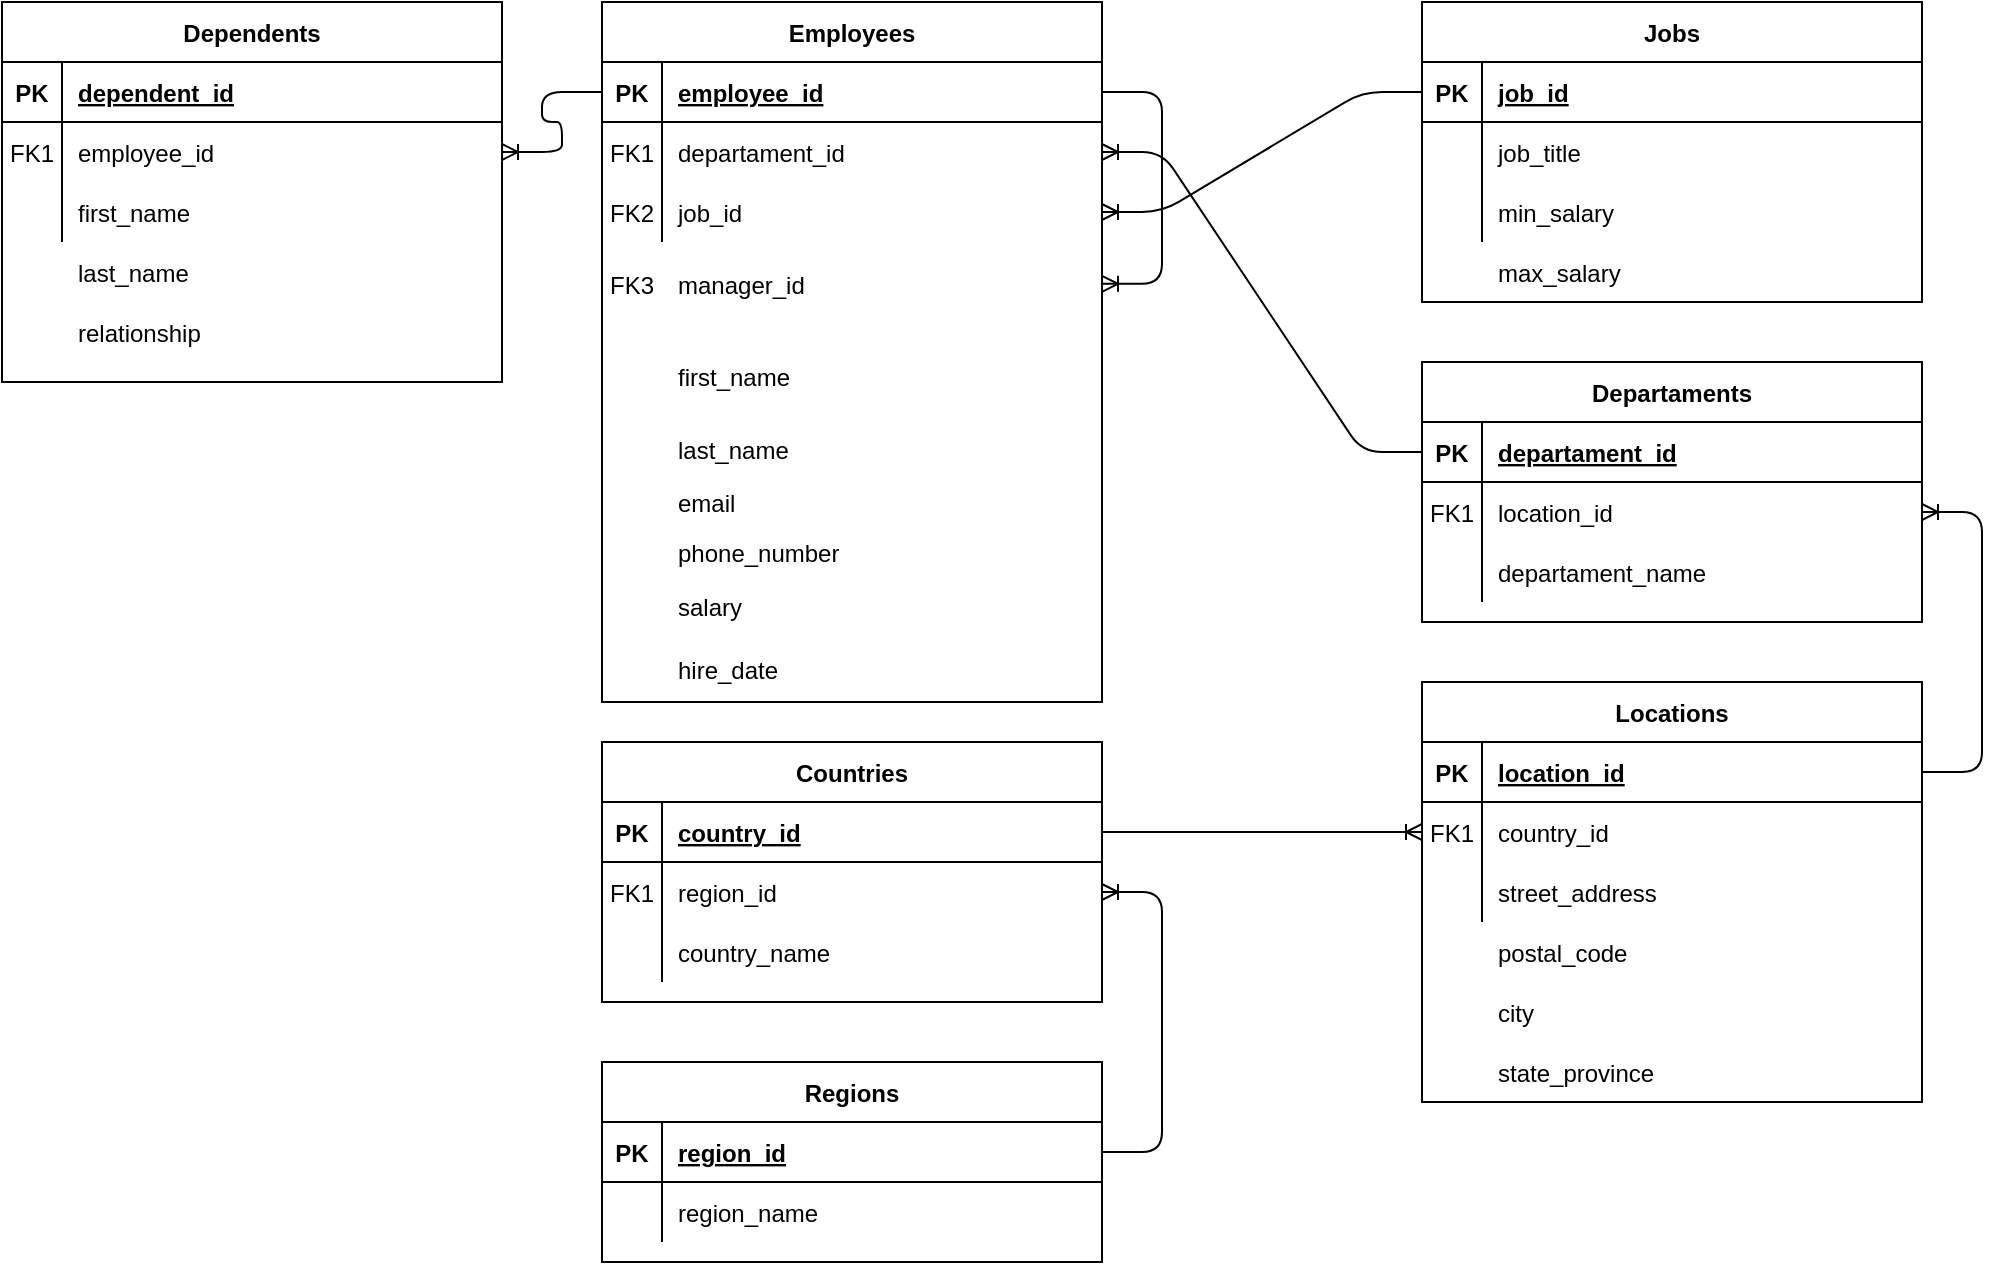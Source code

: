<mxfile version="14.9.2" type="device"><diagram id="R2lEEEUBdFMjLlhIrx00" name="Page-1"><mxGraphModel dx="2128" dy="1600" grid="1" gridSize="10" guides="1" tooltips="1" connect="1" arrows="1" fold="1" page="1" pageScale="1" pageWidth="850" pageHeight="1100" math="0" shadow="0" extFonts="Permanent Marker^https://fonts.googleapis.com/css?family=Permanent+Marker"><root><mxCell id="0"/><mxCell id="1" parent="0"/><mxCell id="jrHEakQ1MXxjoDl4Ube2-1" value="Countries" style="shape=table;startSize=30;container=1;collapsible=1;childLayout=tableLayout;fixedRows=1;rowLines=0;fontStyle=1;align=center;resizeLast=1;" vertex="1" parent="1"><mxGeometry x="120" y="100" width="250" height="130" as="geometry"/></mxCell><mxCell id="jrHEakQ1MXxjoDl4Ube2-2" value="" style="shape=partialRectangle;collapsible=0;dropTarget=0;pointerEvents=0;fillColor=none;points=[[0,0.5],[1,0.5]];portConstraint=eastwest;top=0;left=0;right=0;bottom=1;" vertex="1" parent="jrHEakQ1MXxjoDl4Ube2-1"><mxGeometry y="30" width="250" height="30" as="geometry"/></mxCell><mxCell id="jrHEakQ1MXxjoDl4Ube2-3" value="PK" style="shape=partialRectangle;overflow=hidden;connectable=0;fillColor=none;top=0;left=0;bottom=0;right=0;fontStyle=1;" vertex="1" parent="jrHEakQ1MXxjoDl4Ube2-2"><mxGeometry width="30" height="30" as="geometry"/></mxCell><mxCell id="jrHEakQ1MXxjoDl4Ube2-4" value="country_id" style="shape=partialRectangle;overflow=hidden;connectable=0;fillColor=none;top=0;left=0;bottom=0;right=0;align=left;spacingLeft=6;fontStyle=5;" vertex="1" parent="jrHEakQ1MXxjoDl4Ube2-2"><mxGeometry x="30" width="220" height="30" as="geometry"/></mxCell><mxCell id="jrHEakQ1MXxjoDl4Ube2-5" value="" style="shape=partialRectangle;collapsible=0;dropTarget=0;pointerEvents=0;fillColor=none;points=[[0,0.5],[1,0.5]];portConstraint=eastwest;top=0;left=0;right=0;bottom=0;" vertex="1" parent="jrHEakQ1MXxjoDl4Ube2-1"><mxGeometry y="60" width="250" height="30" as="geometry"/></mxCell><mxCell id="jrHEakQ1MXxjoDl4Ube2-6" value="FK1" style="shape=partialRectangle;overflow=hidden;connectable=0;fillColor=none;top=0;left=0;bottom=0;right=0;" vertex="1" parent="jrHEakQ1MXxjoDl4Ube2-5"><mxGeometry width="30" height="30" as="geometry"/></mxCell><mxCell id="jrHEakQ1MXxjoDl4Ube2-7" value="region_id" style="shape=partialRectangle;overflow=hidden;connectable=0;fillColor=none;top=0;left=0;bottom=0;right=0;align=left;spacingLeft=6;" vertex="1" parent="jrHEakQ1MXxjoDl4Ube2-5"><mxGeometry x="30" width="220" height="30" as="geometry"/></mxCell><mxCell id="jrHEakQ1MXxjoDl4Ube2-8" value="" style="shape=partialRectangle;collapsible=0;dropTarget=0;pointerEvents=0;fillColor=none;points=[[0,0.5],[1,0.5]];portConstraint=eastwest;top=0;left=0;right=0;bottom=0;" vertex="1" parent="jrHEakQ1MXxjoDl4Ube2-1"><mxGeometry y="90" width="250" height="30" as="geometry"/></mxCell><mxCell id="jrHEakQ1MXxjoDl4Ube2-9" value="" style="shape=partialRectangle;overflow=hidden;connectable=0;fillColor=none;top=0;left=0;bottom=0;right=0;" vertex="1" parent="jrHEakQ1MXxjoDl4Ube2-8"><mxGeometry width="30" height="30" as="geometry"/></mxCell><mxCell id="jrHEakQ1MXxjoDl4Ube2-10" value="country_name" style="shape=partialRectangle;overflow=hidden;connectable=0;fillColor=none;top=0;left=0;bottom=0;right=0;align=left;spacingLeft=6;" vertex="1" parent="jrHEakQ1MXxjoDl4Ube2-8"><mxGeometry x="30" width="220" height="30" as="geometry"/></mxCell><mxCell id="jrHEakQ1MXxjoDl4Ube2-41" value="Departaments" style="shape=table;startSize=30;container=1;collapsible=1;childLayout=tableLayout;fixedRows=1;rowLines=0;fontStyle=1;align=center;resizeLast=1;" vertex="1" parent="1"><mxGeometry x="530" y="-90" width="250" height="130" as="geometry"/></mxCell><mxCell id="jrHEakQ1MXxjoDl4Ube2-42" value="" style="shape=partialRectangle;collapsible=0;dropTarget=0;pointerEvents=0;fillColor=none;points=[[0,0.5],[1,0.5]];portConstraint=eastwest;top=0;left=0;right=0;bottom=1;" vertex="1" parent="jrHEakQ1MXxjoDl4Ube2-41"><mxGeometry y="30" width="250" height="30" as="geometry"/></mxCell><mxCell id="jrHEakQ1MXxjoDl4Ube2-43" value="PK" style="shape=partialRectangle;overflow=hidden;connectable=0;fillColor=none;top=0;left=0;bottom=0;right=0;fontStyle=1;" vertex="1" parent="jrHEakQ1MXxjoDl4Ube2-42"><mxGeometry width="30" height="30" as="geometry"/></mxCell><mxCell id="jrHEakQ1MXxjoDl4Ube2-44" value="departament_id" style="shape=partialRectangle;overflow=hidden;connectable=0;fillColor=none;top=0;left=0;bottom=0;right=0;align=left;spacingLeft=6;fontStyle=5;" vertex="1" parent="jrHEakQ1MXxjoDl4Ube2-42"><mxGeometry x="30" width="220" height="30" as="geometry"/></mxCell><mxCell id="jrHEakQ1MXxjoDl4Ube2-45" value="" style="shape=partialRectangle;collapsible=0;dropTarget=0;pointerEvents=0;fillColor=none;points=[[0,0.5],[1,0.5]];portConstraint=eastwest;top=0;left=0;right=0;bottom=0;" vertex="1" parent="jrHEakQ1MXxjoDl4Ube2-41"><mxGeometry y="60" width="250" height="30" as="geometry"/></mxCell><mxCell id="jrHEakQ1MXxjoDl4Ube2-46" value="FK1" style="shape=partialRectangle;overflow=hidden;connectable=0;fillColor=none;top=0;left=0;bottom=0;right=0;" vertex="1" parent="jrHEakQ1MXxjoDl4Ube2-45"><mxGeometry width="30" height="30" as="geometry"/></mxCell><mxCell id="jrHEakQ1MXxjoDl4Ube2-47" value="location_id" style="shape=partialRectangle;overflow=hidden;connectable=0;fillColor=none;top=0;left=0;bottom=0;right=0;align=left;spacingLeft=6;" vertex="1" parent="jrHEakQ1MXxjoDl4Ube2-45"><mxGeometry x="30" width="220" height="30" as="geometry"/></mxCell><mxCell id="jrHEakQ1MXxjoDl4Ube2-48" value="" style="shape=partialRectangle;collapsible=0;dropTarget=0;pointerEvents=0;fillColor=none;points=[[0,0.5],[1,0.5]];portConstraint=eastwest;top=0;left=0;right=0;bottom=0;" vertex="1" parent="jrHEakQ1MXxjoDl4Ube2-41"><mxGeometry y="90" width="250" height="30" as="geometry"/></mxCell><mxCell id="jrHEakQ1MXxjoDl4Ube2-49" value="" style="shape=partialRectangle;overflow=hidden;connectable=0;fillColor=none;top=0;left=0;bottom=0;right=0;" vertex="1" parent="jrHEakQ1MXxjoDl4Ube2-48"><mxGeometry width="30" height="30" as="geometry"/></mxCell><mxCell id="jrHEakQ1MXxjoDl4Ube2-50" value="departament_name" style="shape=partialRectangle;overflow=hidden;connectable=0;fillColor=none;top=0;left=0;bottom=0;right=0;align=left;spacingLeft=6;" vertex="1" parent="jrHEakQ1MXxjoDl4Ube2-48"><mxGeometry x="30" width="220" height="30" as="geometry"/></mxCell><mxCell id="jrHEakQ1MXxjoDl4Ube2-51" value="Regions" style="shape=table;startSize=30;container=1;collapsible=1;childLayout=tableLayout;fixedRows=1;rowLines=0;fontStyle=1;align=center;resizeLast=1;" vertex="1" parent="1"><mxGeometry x="120" y="260" width="250" height="100" as="geometry"/></mxCell><mxCell id="jrHEakQ1MXxjoDl4Ube2-52" value="" style="shape=partialRectangle;collapsible=0;dropTarget=0;pointerEvents=0;fillColor=none;points=[[0,0.5],[1,0.5]];portConstraint=eastwest;top=0;left=0;right=0;bottom=1;" vertex="1" parent="jrHEakQ1MXxjoDl4Ube2-51"><mxGeometry y="30" width="250" height="30" as="geometry"/></mxCell><mxCell id="jrHEakQ1MXxjoDl4Ube2-53" value="PK" style="shape=partialRectangle;overflow=hidden;connectable=0;fillColor=none;top=0;left=0;bottom=0;right=0;fontStyle=1;" vertex="1" parent="jrHEakQ1MXxjoDl4Ube2-52"><mxGeometry width="30" height="30" as="geometry"/></mxCell><mxCell id="jrHEakQ1MXxjoDl4Ube2-54" value="region_id" style="shape=partialRectangle;overflow=hidden;connectable=0;fillColor=none;top=0;left=0;bottom=0;right=0;align=left;spacingLeft=6;fontStyle=5;" vertex="1" parent="jrHEakQ1MXxjoDl4Ube2-52"><mxGeometry x="30" width="220" height="30" as="geometry"/></mxCell><mxCell id="jrHEakQ1MXxjoDl4Ube2-55" value="" style="shape=partialRectangle;collapsible=0;dropTarget=0;pointerEvents=0;fillColor=none;points=[[0,0.5],[1,0.5]];portConstraint=eastwest;top=0;left=0;right=0;bottom=0;" vertex="1" parent="jrHEakQ1MXxjoDl4Ube2-51"><mxGeometry y="60" width="250" height="30" as="geometry"/></mxCell><mxCell id="jrHEakQ1MXxjoDl4Ube2-56" value="" style="shape=partialRectangle;overflow=hidden;connectable=0;fillColor=none;top=0;left=0;bottom=0;right=0;" vertex="1" parent="jrHEakQ1MXxjoDl4Ube2-55"><mxGeometry width="30" height="30" as="geometry"/></mxCell><mxCell id="jrHEakQ1MXxjoDl4Ube2-57" value="region_name" style="shape=partialRectangle;overflow=hidden;connectable=0;fillColor=none;top=0;left=0;bottom=0;right=0;align=left;spacingLeft=6;" vertex="1" parent="jrHEakQ1MXxjoDl4Ube2-55"><mxGeometry x="30" width="220" height="30" as="geometry"/></mxCell><mxCell id="jrHEakQ1MXxjoDl4Ube2-61" value="" style="edgeStyle=entityRelationEdgeStyle;fontSize=12;html=1;endArrow=ERoneToMany;exitX=1;exitY=0.5;exitDx=0;exitDy=0;entryX=1;entryY=0.5;entryDx=0;entryDy=0;" edge="1" parent="1" source="jrHEakQ1MXxjoDl4Ube2-32" target="jrHEakQ1MXxjoDl4Ube2-45"><mxGeometry width="100" height="100" relative="1" as="geometry"><mxPoint x="810" y="37.5" as="sourcePoint"/><mxPoint x="820" y="172.5" as="targetPoint"/></mxGeometry></mxCell><mxCell id="jrHEakQ1MXxjoDl4Ube2-67" value="" style="edgeStyle=entityRelationEdgeStyle;fontSize=12;html=1;endArrow=ERoneToMany;exitX=0;exitY=0.5;exitDx=0;exitDy=0;entryX=1;entryY=0.5;entryDx=0;entryDy=0;" edge="1" parent="1" source="jrHEakQ1MXxjoDl4Ube2-42" target="C-vyLk0tnHw3VtMMgP7b-6"><mxGeometry width="100" height="100" relative="1" as="geometry"><mxPoint x="560" y="-70" as="sourcePoint"/><mxPoint x="560" y="-200" as="targetPoint"/></mxGeometry></mxCell><mxCell id="jrHEakQ1MXxjoDl4Ube2-68" value="" style="edgeStyle=entityRelationEdgeStyle;fontSize=12;html=1;endArrow=ERoneToMany;exitX=0;exitY=0.5;exitDx=0;exitDy=0;entryX=1;entryY=0.5;entryDx=0;entryDy=0;" edge="1" parent="1" source="jrHEakQ1MXxjoDl4Ube2-22" target="C-vyLk0tnHw3VtMMgP7b-9"><mxGeometry width="100" height="100" relative="1" as="geometry"><mxPoint x="630" y="-90" as="sourcePoint"/><mxPoint x="630" y="-220" as="targetPoint"/></mxGeometry></mxCell><mxCell id="jrHEakQ1MXxjoDl4Ube2-69" value="" style="edgeStyle=entityRelationEdgeStyle;fontSize=12;html=1;endArrow=ERoneToMany;exitX=1;exitY=0.5;exitDx=0;exitDy=0;entryX=0;entryY=0.5;entryDx=0;entryDy=0;" edge="1" parent="1" source="jrHEakQ1MXxjoDl4Ube2-2" target="jrHEakQ1MXxjoDl4Ube2-35"><mxGeometry width="100" height="100" relative="1" as="geometry"><mxPoint x="425" y="230" as="sourcePoint"/><mxPoint x="425" y="100" as="targetPoint"/></mxGeometry></mxCell><mxCell id="jrHEakQ1MXxjoDl4Ube2-70" value="" style="edgeStyle=entityRelationEdgeStyle;fontSize=12;html=1;endArrow=ERoneToMany;exitX=0;exitY=0.5;exitDx=0;exitDy=0;entryX=1;entryY=0.5;entryDx=0;entryDy=0;" edge="1" parent="1" source="C-vyLk0tnHw3VtMMgP7b-3" target="jrHEakQ1MXxjoDl4Ube2-15"><mxGeometry width="100" height="100" relative="1" as="geometry"><mxPoint x="160" y="-290" as="sourcePoint"/><mxPoint x="160" y="-420" as="targetPoint"/></mxGeometry></mxCell><mxCell id="jrHEakQ1MXxjoDl4Ube2-71" value="" style="edgeStyle=entityRelationEdgeStyle;fontSize=12;html=1;endArrow=ERoneToMany;exitX=1;exitY=0.5;exitDx=0;exitDy=0;entryX=1;entryY=0.5;entryDx=0;entryDy=0;" edge="1" parent="1" source="jrHEakQ1MXxjoDl4Ube2-52" target="jrHEakQ1MXxjoDl4Ube2-5"><mxGeometry width="100" height="100" relative="1" as="geometry"><mxPoint x="395" y="540" as="sourcePoint"/><mxPoint x="395" y="410" as="targetPoint"/></mxGeometry></mxCell><mxCell id="jrHEakQ1MXxjoDl4Ube2-78" value="" style="group" vertex="1" connectable="0" parent="1"><mxGeometry x="-180" y="-270" width="250" height="190" as="geometry"/></mxCell><mxCell id="jrHEakQ1MXxjoDl4Ube2-11" value="Dependents" style="shape=table;startSize=30;container=1;collapsible=1;childLayout=tableLayout;fixedRows=1;rowLines=0;fontStyle=1;align=center;resizeLast=1;" vertex="1" parent="jrHEakQ1MXxjoDl4Ube2-78"><mxGeometry width="250" height="190" as="geometry"/></mxCell><mxCell id="jrHEakQ1MXxjoDl4Ube2-12" value="" style="shape=partialRectangle;collapsible=0;dropTarget=0;pointerEvents=0;fillColor=none;points=[[0,0.5],[1,0.5]];portConstraint=eastwest;top=0;left=0;right=0;bottom=1;" vertex="1" parent="jrHEakQ1MXxjoDl4Ube2-11"><mxGeometry y="30" width="250" height="30" as="geometry"/></mxCell><mxCell id="jrHEakQ1MXxjoDl4Ube2-13" value="PK" style="shape=partialRectangle;overflow=hidden;connectable=0;fillColor=none;top=0;left=0;bottom=0;right=0;fontStyle=1;" vertex="1" parent="jrHEakQ1MXxjoDl4Ube2-12"><mxGeometry width="30" height="30" as="geometry"/></mxCell><mxCell id="jrHEakQ1MXxjoDl4Ube2-14" value="dependent_id" style="shape=partialRectangle;overflow=hidden;connectable=0;fillColor=none;top=0;left=0;bottom=0;right=0;align=left;spacingLeft=6;fontStyle=5;" vertex="1" parent="jrHEakQ1MXxjoDl4Ube2-12"><mxGeometry x="30" width="220" height="30" as="geometry"/></mxCell><mxCell id="jrHEakQ1MXxjoDl4Ube2-15" value="" style="shape=partialRectangle;collapsible=0;dropTarget=0;pointerEvents=0;fillColor=none;points=[[0,0.5],[1,0.5]];portConstraint=eastwest;top=0;left=0;right=0;bottom=0;" vertex="1" parent="jrHEakQ1MXxjoDl4Ube2-11"><mxGeometry y="60" width="250" height="30" as="geometry"/></mxCell><mxCell id="jrHEakQ1MXxjoDl4Ube2-16" value="FK1" style="shape=partialRectangle;overflow=hidden;connectable=0;fillColor=none;top=0;left=0;bottom=0;right=0;" vertex="1" parent="jrHEakQ1MXxjoDl4Ube2-15"><mxGeometry width="30" height="30" as="geometry"/></mxCell><mxCell id="jrHEakQ1MXxjoDl4Ube2-17" value="employee_id" style="shape=partialRectangle;overflow=hidden;connectable=0;fillColor=none;top=0;left=0;bottom=0;right=0;align=left;spacingLeft=6;" vertex="1" parent="jrHEakQ1MXxjoDl4Ube2-15"><mxGeometry x="30" width="220" height="30" as="geometry"/></mxCell><mxCell id="jrHEakQ1MXxjoDl4Ube2-18" value="" style="shape=partialRectangle;collapsible=0;dropTarget=0;pointerEvents=0;fillColor=none;points=[[0,0.5],[1,0.5]];portConstraint=eastwest;top=0;left=0;right=0;bottom=0;" vertex="1" parent="jrHEakQ1MXxjoDl4Ube2-11"><mxGeometry y="90" width="250" height="30" as="geometry"/></mxCell><mxCell id="jrHEakQ1MXxjoDl4Ube2-19" value="" style="shape=partialRectangle;overflow=hidden;connectable=0;fillColor=none;top=0;left=0;bottom=0;right=0;" vertex="1" parent="jrHEakQ1MXxjoDl4Ube2-18"><mxGeometry width="30" height="30" as="geometry"/></mxCell><mxCell id="jrHEakQ1MXxjoDl4Ube2-20" value="first_name" style="shape=partialRectangle;overflow=hidden;connectable=0;fillColor=none;top=0;left=0;bottom=0;right=0;align=left;spacingLeft=6;" vertex="1" parent="jrHEakQ1MXxjoDl4Ube2-18"><mxGeometry x="30" width="220" height="30" as="geometry"/></mxCell><mxCell id="jrHEakQ1MXxjoDl4Ube2-72" value="" style="shape=partialRectangle;collapsible=0;dropTarget=0;pointerEvents=0;fillColor=none;points=[[0,0.5],[1,0.5]];portConstraint=eastwest;top=0;left=0;right=0;bottom=0;" vertex="1" parent="jrHEakQ1MXxjoDl4Ube2-78"><mxGeometry y="120" width="250" height="30" as="geometry"/></mxCell><mxCell id="jrHEakQ1MXxjoDl4Ube2-73" value="" style="shape=partialRectangle;overflow=hidden;connectable=0;fillColor=none;top=0;left=0;bottom=0;right=0;" vertex="1" parent="jrHEakQ1MXxjoDl4Ube2-72"><mxGeometry width="30" height="30" as="geometry"/></mxCell><mxCell id="jrHEakQ1MXxjoDl4Ube2-74" value="last_name" style="shape=partialRectangle;overflow=hidden;connectable=0;fillColor=none;top=0;left=0;bottom=0;right=0;align=left;spacingLeft=6;" vertex="1" parent="jrHEakQ1MXxjoDl4Ube2-72"><mxGeometry x="30" width="220" height="30" as="geometry"/></mxCell><mxCell id="jrHEakQ1MXxjoDl4Ube2-75" value="" style="shape=partialRectangle;collapsible=0;dropTarget=0;pointerEvents=0;fillColor=none;points=[[0,0.5],[1,0.5]];portConstraint=eastwest;top=0;left=0;right=0;bottom=0;" vertex="1" parent="jrHEakQ1MXxjoDl4Ube2-78"><mxGeometry y="150" width="250" height="30" as="geometry"/></mxCell><mxCell id="jrHEakQ1MXxjoDl4Ube2-76" value="" style="shape=partialRectangle;overflow=hidden;connectable=0;fillColor=none;top=0;left=0;bottom=0;right=0;" vertex="1" parent="jrHEakQ1MXxjoDl4Ube2-75"><mxGeometry width="30" height="30" as="geometry"/></mxCell><mxCell id="jrHEakQ1MXxjoDl4Ube2-77" value="relationship" style="shape=partialRectangle;overflow=hidden;connectable=0;fillColor=none;top=0;left=0;bottom=0;right=0;align=left;spacingLeft=6;" vertex="1" parent="jrHEakQ1MXxjoDl4Ube2-75"><mxGeometry x="30" width="220" height="30" as="geometry"/></mxCell><mxCell id="jrHEakQ1MXxjoDl4Ube2-82" value="" style="group" vertex="1" connectable="0" parent="1"><mxGeometry x="530" y="-270" width="250" height="150" as="geometry"/></mxCell><mxCell id="jrHEakQ1MXxjoDl4Ube2-21" value="Jobs" style="shape=table;startSize=30;container=1;collapsible=1;childLayout=tableLayout;fixedRows=1;rowLines=0;fontStyle=1;align=center;resizeLast=1;" vertex="1" parent="jrHEakQ1MXxjoDl4Ube2-82"><mxGeometry width="250" height="150" as="geometry"/></mxCell><mxCell id="jrHEakQ1MXxjoDl4Ube2-22" value="" style="shape=partialRectangle;collapsible=0;dropTarget=0;pointerEvents=0;fillColor=none;points=[[0,0.5],[1,0.5]];portConstraint=eastwest;top=0;left=0;right=0;bottom=1;" vertex="1" parent="jrHEakQ1MXxjoDl4Ube2-21"><mxGeometry y="30" width="250" height="30" as="geometry"/></mxCell><mxCell id="jrHEakQ1MXxjoDl4Ube2-23" value="PK" style="shape=partialRectangle;overflow=hidden;connectable=0;fillColor=none;top=0;left=0;bottom=0;right=0;fontStyle=1;" vertex="1" parent="jrHEakQ1MXxjoDl4Ube2-22"><mxGeometry width="30" height="30" as="geometry"/></mxCell><mxCell id="jrHEakQ1MXxjoDl4Ube2-24" value="job_id" style="shape=partialRectangle;overflow=hidden;connectable=0;fillColor=none;top=0;left=0;bottom=0;right=0;align=left;spacingLeft=6;fontStyle=5;" vertex="1" parent="jrHEakQ1MXxjoDl4Ube2-22"><mxGeometry x="30" width="220" height="30" as="geometry"/></mxCell><mxCell id="jrHEakQ1MXxjoDl4Ube2-25" value="" style="shape=partialRectangle;collapsible=0;dropTarget=0;pointerEvents=0;fillColor=none;points=[[0,0.5],[1,0.5]];portConstraint=eastwest;top=0;left=0;right=0;bottom=0;" vertex="1" parent="jrHEakQ1MXxjoDl4Ube2-21"><mxGeometry y="60" width="250" height="30" as="geometry"/></mxCell><mxCell id="jrHEakQ1MXxjoDl4Ube2-26" value="" style="shape=partialRectangle;overflow=hidden;connectable=0;fillColor=none;top=0;left=0;bottom=0;right=0;" vertex="1" parent="jrHEakQ1MXxjoDl4Ube2-25"><mxGeometry width="30" height="30" as="geometry"/></mxCell><mxCell id="jrHEakQ1MXxjoDl4Ube2-27" value="job_title" style="shape=partialRectangle;overflow=hidden;connectable=0;fillColor=none;top=0;left=0;bottom=0;right=0;align=left;spacingLeft=6;" vertex="1" parent="jrHEakQ1MXxjoDl4Ube2-25"><mxGeometry x="30" width="220" height="30" as="geometry"/></mxCell><mxCell id="jrHEakQ1MXxjoDl4Ube2-28" value="" style="shape=partialRectangle;collapsible=0;dropTarget=0;pointerEvents=0;fillColor=none;points=[[0,0.5],[1,0.5]];portConstraint=eastwest;top=0;left=0;right=0;bottom=0;" vertex="1" parent="jrHEakQ1MXxjoDl4Ube2-21"><mxGeometry y="90" width="250" height="30" as="geometry"/></mxCell><mxCell id="jrHEakQ1MXxjoDl4Ube2-29" value="" style="shape=partialRectangle;overflow=hidden;connectable=0;fillColor=none;top=0;left=0;bottom=0;right=0;" vertex="1" parent="jrHEakQ1MXxjoDl4Ube2-28"><mxGeometry width="30" height="30" as="geometry"/></mxCell><mxCell id="jrHEakQ1MXxjoDl4Ube2-30" value="min_salary" style="shape=partialRectangle;overflow=hidden;connectable=0;fillColor=none;top=0;left=0;bottom=0;right=0;align=left;spacingLeft=6;" vertex="1" parent="jrHEakQ1MXxjoDl4Ube2-28"><mxGeometry x="30" width="220" height="30" as="geometry"/></mxCell><mxCell id="jrHEakQ1MXxjoDl4Ube2-79" value="" style="shape=partialRectangle;collapsible=0;dropTarget=0;pointerEvents=0;fillColor=none;points=[[0,0.5],[1,0.5]];portConstraint=eastwest;top=0;left=0;right=0;bottom=0;" vertex="1" parent="jrHEakQ1MXxjoDl4Ube2-82"><mxGeometry y="120" width="250" height="30" as="geometry"/></mxCell><mxCell id="jrHEakQ1MXxjoDl4Ube2-80" value="" style="shape=partialRectangle;overflow=hidden;connectable=0;fillColor=none;top=0;left=0;bottom=0;right=0;" vertex="1" parent="jrHEakQ1MXxjoDl4Ube2-79"><mxGeometry width="30" height="30" as="geometry"/></mxCell><mxCell id="jrHEakQ1MXxjoDl4Ube2-81" value="max_salary" style="shape=partialRectangle;overflow=hidden;connectable=0;fillColor=none;top=0;left=0;bottom=0;right=0;align=left;spacingLeft=6;" vertex="1" parent="jrHEakQ1MXxjoDl4Ube2-79"><mxGeometry x="30" width="220" height="30" as="geometry"/></mxCell><mxCell id="jrHEakQ1MXxjoDl4Ube2-92" value="" style="group" vertex="1" connectable="0" parent="1"><mxGeometry x="530" y="70" width="250" height="210" as="geometry"/></mxCell><mxCell id="jrHEakQ1MXxjoDl4Ube2-31" value="Locations" style="shape=table;startSize=30;container=1;collapsible=1;childLayout=tableLayout;fixedRows=1;rowLines=0;fontStyle=1;align=center;resizeLast=1;" vertex="1" parent="jrHEakQ1MXxjoDl4Ube2-92"><mxGeometry width="250" height="210" as="geometry"/></mxCell><mxCell id="jrHEakQ1MXxjoDl4Ube2-32" value="" style="shape=partialRectangle;collapsible=0;dropTarget=0;pointerEvents=0;fillColor=none;points=[[0,0.5],[1,0.5]];portConstraint=eastwest;top=0;left=0;right=0;bottom=1;" vertex="1" parent="jrHEakQ1MXxjoDl4Ube2-31"><mxGeometry y="30" width="250" height="30" as="geometry"/></mxCell><mxCell id="jrHEakQ1MXxjoDl4Ube2-33" value="PK" style="shape=partialRectangle;overflow=hidden;connectable=0;fillColor=none;top=0;left=0;bottom=0;right=0;fontStyle=1;" vertex="1" parent="jrHEakQ1MXxjoDl4Ube2-32"><mxGeometry width="30" height="30" as="geometry"/></mxCell><mxCell id="jrHEakQ1MXxjoDl4Ube2-34" value="location_id" style="shape=partialRectangle;overflow=hidden;connectable=0;fillColor=none;top=0;left=0;bottom=0;right=0;align=left;spacingLeft=6;fontStyle=5;" vertex="1" parent="jrHEakQ1MXxjoDl4Ube2-32"><mxGeometry x="30" width="220" height="30" as="geometry"/></mxCell><mxCell id="jrHEakQ1MXxjoDl4Ube2-35" value="" style="shape=partialRectangle;collapsible=0;dropTarget=0;pointerEvents=0;fillColor=none;points=[[0,0.5],[1,0.5]];portConstraint=eastwest;top=0;left=0;right=0;bottom=0;" vertex="1" parent="jrHEakQ1MXxjoDl4Ube2-31"><mxGeometry y="60" width="250" height="30" as="geometry"/></mxCell><mxCell id="jrHEakQ1MXxjoDl4Ube2-36" value="FK1" style="shape=partialRectangle;overflow=hidden;connectable=0;fillColor=none;top=0;left=0;bottom=0;right=0;" vertex="1" parent="jrHEakQ1MXxjoDl4Ube2-35"><mxGeometry width="30" height="30" as="geometry"/></mxCell><mxCell id="jrHEakQ1MXxjoDl4Ube2-37" value="country_id" style="shape=partialRectangle;overflow=hidden;connectable=0;fillColor=none;top=0;left=0;bottom=0;right=0;align=left;spacingLeft=6;" vertex="1" parent="jrHEakQ1MXxjoDl4Ube2-35"><mxGeometry x="30" width="220" height="30" as="geometry"/></mxCell><mxCell id="jrHEakQ1MXxjoDl4Ube2-38" value="" style="shape=partialRectangle;collapsible=0;dropTarget=0;pointerEvents=0;fillColor=none;points=[[0,0.5],[1,0.5]];portConstraint=eastwest;top=0;left=0;right=0;bottom=0;" vertex="1" parent="jrHEakQ1MXxjoDl4Ube2-31"><mxGeometry y="90" width="250" height="30" as="geometry"/></mxCell><mxCell id="jrHEakQ1MXxjoDl4Ube2-39" value="" style="shape=partialRectangle;overflow=hidden;connectable=0;fillColor=none;top=0;left=0;bottom=0;right=0;" vertex="1" parent="jrHEakQ1MXxjoDl4Ube2-38"><mxGeometry width="30" height="30" as="geometry"/></mxCell><mxCell id="jrHEakQ1MXxjoDl4Ube2-40" value="street_address" style="shape=partialRectangle;overflow=hidden;connectable=0;fillColor=none;top=0;left=0;bottom=0;right=0;align=left;spacingLeft=6;" vertex="1" parent="jrHEakQ1MXxjoDl4Ube2-38"><mxGeometry x="30" width="220" height="30" as="geometry"/></mxCell><mxCell id="jrHEakQ1MXxjoDl4Ube2-83" value="" style="shape=partialRectangle;collapsible=0;dropTarget=0;pointerEvents=0;fillColor=none;points=[[0,0.5],[1,0.5]];portConstraint=eastwest;top=0;left=0;right=0;bottom=0;" vertex="1" parent="jrHEakQ1MXxjoDl4Ube2-92"><mxGeometry y="120" width="250" height="30" as="geometry"/></mxCell><mxCell id="jrHEakQ1MXxjoDl4Ube2-84" value="" style="shape=partialRectangle;overflow=hidden;connectable=0;fillColor=none;top=0;left=0;bottom=0;right=0;" vertex="1" parent="jrHEakQ1MXxjoDl4Ube2-83"><mxGeometry width="30" height="30" as="geometry"/></mxCell><mxCell id="jrHEakQ1MXxjoDl4Ube2-85" value="postal_code" style="shape=partialRectangle;overflow=hidden;connectable=0;fillColor=none;top=0;left=0;bottom=0;right=0;align=left;spacingLeft=6;" vertex="1" parent="jrHEakQ1MXxjoDl4Ube2-83"><mxGeometry x="30" width="220" height="30" as="geometry"/></mxCell><mxCell id="jrHEakQ1MXxjoDl4Ube2-86" value="" style="shape=partialRectangle;collapsible=0;dropTarget=0;pointerEvents=0;fillColor=none;points=[[0,0.5],[1,0.5]];portConstraint=eastwest;top=0;left=0;right=0;bottom=0;" vertex="1" parent="jrHEakQ1MXxjoDl4Ube2-92"><mxGeometry y="150" width="250" height="30" as="geometry"/></mxCell><mxCell id="jrHEakQ1MXxjoDl4Ube2-87" value="" style="shape=partialRectangle;overflow=hidden;connectable=0;fillColor=none;top=0;left=0;bottom=0;right=0;" vertex="1" parent="jrHEakQ1MXxjoDl4Ube2-86"><mxGeometry width="30" height="30" as="geometry"/></mxCell><mxCell id="jrHEakQ1MXxjoDl4Ube2-88" value="city" style="shape=partialRectangle;overflow=hidden;connectable=0;fillColor=none;top=0;left=0;bottom=0;right=0;align=left;spacingLeft=6;" vertex="1" parent="jrHEakQ1MXxjoDl4Ube2-86"><mxGeometry x="30" width="220" height="30" as="geometry"/></mxCell><mxCell id="jrHEakQ1MXxjoDl4Ube2-89" value="" style="shape=partialRectangle;collapsible=0;dropTarget=0;pointerEvents=0;fillColor=none;points=[[0,0.5],[1,0.5]];portConstraint=eastwest;top=0;left=0;right=0;bottom=0;" vertex="1" parent="jrHEakQ1MXxjoDl4Ube2-92"><mxGeometry y="180" width="250" height="30" as="geometry"/></mxCell><mxCell id="jrHEakQ1MXxjoDl4Ube2-90" value="" style="shape=partialRectangle;overflow=hidden;connectable=0;fillColor=none;top=0;left=0;bottom=0;right=0;" vertex="1" parent="jrHEakQ1MXxjoDl4Ube2-89"><mxGeometry width="30" height="30" as="geometry"/></mxCell><mxCell id="jrHEakQ1MXxjoDl4Ube2-91" value="state_province" style="shape=partialRectangle;overflow=hidden;connectable=0;fillColor=none;top=0;left=0;bottom=0;right=0;align=left;spacingLeft=6;" vertex="1" parent="jrHEakQ1MXxjoDl4Ube2-89"><mxGeometry x="30" width="220" height="30" as="geometry"/></mxCell><mxCell id="jrHEakQ1MXxjoDl4Ube2-111" value="" style="group" vertex="1" connectable="0" parent="1"><mxGeometry x="120" y="-270" width="250" height="350" as="geometry"/></mxCell><mxCell id="jrHEakQ1MXxjoDl4Ube2-65" value="" style="group" vertex="1" connectable="0" parent="jrHEakQ1MXxjoDl4Ube2-111"><mxGeometry width="250" height="350" as="geometry"/></mxCell><mxCell id="C-vyLk0tnHw3VtMMgP7b-2" value="Employees" style="shape=table;startSize=30;container=1;collapsible=1;childLayout=tableLayout;fixedRows=1;rowLines=0;fontStyle=1;align=center;resizeLast=1;" parent="jrHEakQ1MXxjoDl4Ube2-65" vertex="1"><mxGeometry width="250" height="350" as="geometry"/></mxCell><mxCell id="C-vyLk0tnHw3VtMMgP7b-3" value="" style="shape=partialRectangle;collapsible=0;dropTarget=0;pointerEvents=0;fillColor=none;points=[[0,0.5],[1,0.5]];portConstraint=eastwest;top=0;left=0;right=0;bottom=1;" parent="C-vyLk0tnHw3VtMMgP7b-2" vertex="1"><mxGeometry y="30" width="250" height="30" as="geometry"/></mxCell><mxCell id="C-vyLk0tnHw3VtMMgP7b-4" value="PK" style="shape=partialRectangle;overflow=hidden;connectable=0;fillColor=none;top=0;left=0;bottom=0;right=0;fontStyle=1;" parent="C-vyLk0tnHw3VtMMgP7b-3" vertex="1"><mxGeometry width="30" height="30" as="geometry"/></mxCell><mxCell id="C-vyLk0tnHw3VtMMgP7b-5" value="employee_id" style="shape=partialRectangle;overflow=hidden;connectable=0;fillColor=none;top=0;left=0;bottom=0;right=0;align=left;spacingLeft=6;fontStyle=5;" parent="C-vyLk0tnHw3VtMMgP7b-3" vertex="1"><mxGeometry x="30" width="220" height="30" as="geometry"/></mxCell><mxCell id="C-vyLk0tnHw3VtMMgP7b-6" value="" style="shape=partialRectangle;collapsible=0;dropTarget=0;pointerEvents=0;fillColor=none;points=[[0,0.5],[1,0.5]];portConstraint=eastwest;top=0;left=0;right=0;bottom=0;" parent="C-vyLk0tnHw3VtMMgP7b-2" vertex="1"><mxGeometry y="60" width="250" height="30" as="geometry"/></mxCell><mxCell id="C-vyLk0tnHw3VtMMgP7b-7" value="FK1" style="shape=partialRectangle;overflow=hidden;connectable=0;fillColor=none;top=0;left=0;bottom=0;right=0;" parent="C-vyLk0tnHw3VtMMgP7b-6" vertex="1"><mxGeometry width="30" height="30" as="geometry"/></mxCell><mxCell id="C-vyLk0tnHw3VtMMgP7b-8" value="departament_id" style="shape=partialRectangle;overflow=hidden;connectable=0;fillColor=none;top=0;left=0;bottom=0;right=0;align=left;spacingLeft=6;" parent="C-vyLk0tnHw3VtMMgP7b-6" vertex="1"><mxGeometry x="30" width="220" height="30" as="geometry"/></mxCell><mxCell id="C-vyLk0tnHw3VtMMgP7b-9" value="" style="shape=partialRectangle;collapsible=0;dropTarget=0;pointerEvents=0;fillColor=none;points=[[0,0.5],[1,0.5]];portConstraint=eastwest;top=0;left=0;right=0;bottom=0;" parent="C-vyLk0tnHw3VtMMgP7b-2" vertex="1"><mxGeometry y="90" width="250" height="30" as="geometry"/></mxCell><mxCell id="C-vyLk0tnHw3VtMMgP7b-10" value="FK2" style="shape=partialRectangle;overflow=hidden;connectable=0;fillColor=none;top=0;left=0;bottom=0;right=0;" parent="C-vyLk0tnHw3VtMMgP7b-9" vertex="1"><mxGeometry width="30" height="30" as="geometry"/></mxCell><mxCell id="C-vyLk0tnHw3VtMMgP7b-11" value="job_id" style="shape=partialRectangle;overflow=hidden;connectable=0;fillColor=none;top=0;left=0;bottom=0;right=0;align=left;spacingLeft=6;" parent="C-vyLk0tnHw3VtMMgP7b-9" vertex="1"><mxGeometry x="30" width="220" height="30" as="geometry"/></mxCell><mxCell id="jrHEakQ1MXxjoDl4Ube2-62" value="" style="shape=partialRectangle;collapsible=0;dropTarget=0;pointerEvents=0;fillColor=none;points=[[0,0.5],[1,0.5]];portConstraint=eastwest;top=0;left=0;right=0;bottom=0;" vertex="1" parent="jrHEakQ1MXxjoDl4Ube2-65"><mxGeometry y="123.25" width="250" height="35.339" as="geometry"/></mxCell><mxCell id="jrHEakQ1MXxjoDl4Ube2-63" value="FK3" style="shape=partialRectangle;overflow=hidden;connectable=0;fillColor=none;top=0;left=0;bottom=0;right=0;" vertex="1" parent="jrHEakQ1MXxjoDl4Ube2-62"><mxGeometry width="30" height="35.339" as="geometry"/></mxCell><mxCell id="jrHEakQ1MXxjoDl4Ube2-64" value="manager_id" style="shape=partialRectangle;overflow=hidden;connectable=0;fillColor=none;top=0;left=0;bottom=0;right=0;align=left;spacingLeft=6;" vertex="1" parent="jrHEakQ1MXxjoDl4Ube2-62"><mxGeometry x="30" width="220" height="35.339" as="geometry"/></mxCell><mxCell id="jrHEakQ1MXxjoDl4Ube2-66" value="" style="edgeStyle=entityRelationEdgeStyle;fontSize=12;html=1;endArrow=ERoneToMany;exitX=1;exitY=0.5;exitDx=0;exitDy=0;entryX=1;entryY=0.5;entryDx=0;entryDy=0;" edge="1" parent="jrHEakQ1MXxjoDl4Ube2-65" source="C-vyLk0tnHw3VtMMgP7b-3" target="jrHEakQ1MXxjoDl4Ube2-62"><mxGeometry width="100" height="100" relative="1" as="geometry"><mxPoint x="370" y="326.667" as="sourcePoint"/><mxPoint x="370" y="23.333" as="targetPoint"/></mxGeometry></mxCell><mxCell id="jrHEakQ1MXxjoDl4Ube2-93" value="" style="shape=partialRectangle;collapsible=0;dropTarget=0;pointerEvents=0;fillColor=none;points=[[0,0.5],[1,0.5]];portConstraint=eastwest;top=0;left=0;right=0;bottom=0;" vertex="1" parent="jrHEakQ1MXxjoDl4Ube2-65"><mxGeometry y="166.592" width="250" height="40.385" as="geometry"/></mxCell><mxCell id="jrHEakQ1MXxjoDl4Ube2-94" value="" style="shape=partialRectangle;overflow=hidden;connectable=0;fillColor=none;top=0;left=0;bottom=0;right=0;" vertex="1" parent="jrHEakQ1MXxjoDl4Ube2-93"><mxGeometry width="30" height="40.385" as="geometry"/></mxCell><mxCell id="jrHEakQ1MXxjoDl4Ube2-95" value="first_name" style="shape=partialRectangle;overflow=hidden;connectable=0;fillColor=none;top=0;left=0;bottom=0;right=0;align=left;spacingLeft=6;" vertex="1" parent="jrHEakQ1MXxjoDl4Ube2-93"><mxGeometry x="30" width="220" height="40.385" as="geometry"/></mxCell><mxCell id="jrHEakQ1MXxjoDl4Ube2-96" value="" style="shape=partialRectangle;collapsible=0;dropTarget=0;pointerEvents=0;fillColor=none;points=[[0,0.5],[1,0.5]];portConstraint=eastwest;top=0;left=0;right=0;bottom=0;" vertex="1" parent="jrHEakQ1MXxjoDl4Ube2-65"><mxGeometry y="230.0" width="250" height="40.385" as="geometry"/></mxCell><mxCell id="jrHEakQ1MXxjoDl4Ube2-97" value="" style="shape=partialRectangle;overflow=hidden;connectable=0;fillColor=none;top=0;left=0;bottom=0;right=0;" vertex="1" parent="jrHEakQ1MXxjoDl4Ube2-96"><mxGeometry width="30" height="40.385" as="geometry"/></mxCell><mxCell id="jrHEakQ1MXxjoDl4Ube2-98" value="email" style="shape=partialRectangle;overflow=hidden;connectable=0;fillColor=none;top=0;left=0;bottom=0;right=0;align=left;spacingLeft=6;" vertex="1" parent="jrHEakQ1MXxjoDl4Ube2-96"><mxGeometry x="30" width="220" height="40.385" as="geometry"/></mxCell><mxCell id="jrHEakQ1MXxjoDl4Ube2-108" value="" style="shape=partialRectangle;collapsible=0;dropTarget=0;pointerEvents=0;fillColor=none;points=[[0,0.5],[1,0.5]];portConstraint=eastwest;top=0;left=0;right=0;bottom=0;" vertex="1" parent="jrHEakQ1MXxjoDl4Ube2-65"><mxGeometry y="206.981" width="250" height="32.812" as="geometry"/></mxCell><mxCell id="jrHEakQ1MXxjoDl4Ube2-109" value="" style="shape=partialRectangle;overflow=hidden;connectable=0;fillColor=none;top=0;left=0;bottom=0;right=0;" vertex="1" parent="jrHEakQ1MXxjoDl4Ube2-108"><mxGeometry width="30" height="32.812" as="geometry"/></mxCell><mxCell id="jrHEakQ1MXxjoDl4Ube2-110" value="last_name" style="shape=partialRectangle;overflow=hidden;connectable=0;fillColor=none;top=0;left=0;bottom=0;right=0;align=left;spacingLeft=6;" vertex="1" parent="jrHEakQ1MXxjoDl4Ube2-108"><mxGeometry x="30" width="220" height="32.812" as="geometry"/></mxCell><mxCell id="jrHEakQ1MXxjoDl4Ube2-99" value="" style="shape=partialRectangle;collapsible=0;dropTarget=0;pointerEvents=0;fillColor=none;points=[[0,0.5],[1,0.5]];portConstraint=eastwest;top=0;left=0;right=0;bottom=0;" vertex="1" parent="jrHEakQ1MXxjoDl4Ube2-65"><mxGeometry y="317.188" width="250" height="32.812" as="geometry"/></mxCell><mxCell id="jrHEakQ1MXxjoDl4Ube2-100" value="" style="shape=partialRectangle;overflow=hidden;connectable=0;fillColor=none;top=0;left=0;bottom=0;right=0;" vertex="1" parent="jrHEakQ1MXxjoDl4Ube2-99"><mxGeometry width="30" height="32.812" as="geometry"/></mxCell><mxCell id="jrHEakQ1MXxjoDl4Ube2-101" value="hire_date" style="shape=partialRectangle;overflow=hidden;connectable=0;fillColor=none;top=0;left=0;bottom=0;right=0;align=left;spacingLeft=6;" vertex="1" parent="jrHEakQ1MXxjoDl4Ube2-99"><mxGeometry x="30" width="220" height="32.812" as="geometry"/></mxCell><mxCell id="jrHEakQ1MXxjoDl4Ube2-102" value="" style="shape=partialRectangle;collapsible=0;dropTarget=0;pointerEvents=0;fillColor=none;points=[[0,0.5],[1,0.5]];portConstraint=eastwest;top=0;left=0;right=0;bottom=0;" vertex="1" parent="jrHEakQ1MXxjoDl4Ube2-65"><mxGeometry y="287.19" width="250" height="30" as="geometry"/></mxCell><mxCell id="jrHEakQ1MXxjoDl4Ube2-103" value="" style="shape=partialRectangle;overflow=hidden;connectable=0;fillColor=none;top=0;left=0;bottom=0;right=0;" vertex="1" parent="jrHEakQ1MXxjoDl4Ube2-102"><mxGeometry width="30" height="30" as="geometry"/></mxCell><mxCell id="jrHEakQ1MXxjoDl4Ube2-104" value="salary" style="shape=partialRectangle;overflow=hidden;connectable=0;fillColor=none;top=0;left=0;bottom=0;right=0;align=left;spacingLeft=6;" vertex="1" parent="jrHEakQ1MXxjoDl4Ube2-102"><mxGeometry x="30" width="220" height="30" as="geometry"/></mxCell><mxCell id="jrHEakQ1MXxjoDl4Ube2-105" value="" style="shape=partialRectangle;collapsible=0;dropTarget=0;pointerEvents=0;fillColor=none;points=[[0,0.5],[1,0.5]];portConstraint=eastwest;top=0;left=0;right=0;bottom=0;" vertex="1" parent="jrHEakQ1MXxjoDl4Ube2-111"><mxGeometry y="260" width="250" height="30" as="geometry"/></mxCell><mxCell id="jrHEakQ1MXxjoDl4Ube2-106" value="" style="shape=partialRectangle;overflow=hidden;connectable=0;fillColor=none;top=0;left=0;bottom=0;right=0;" vertex="1" parent="jrHEakQ1MXxjoDl4Ube2-105"><mxGeometry width="30" height="30" as="geometry"/></mxCell><mxCell id="jrHEakQ1MXxjoDl4Ube2-107" value="phone_number" style="shape=partialRectangle;overflow=hidden;connectable=0;fillColor=none;top=0;left=0;bottom=0;right=0;align=left;spacingLeft=6;" vertex="1" parent="jrHEakQ1MXxjoDl4Ube2-105"><mxGeometry x="30" width="220" height="30" as="geometry"/></mxCell></root></mxGraphModel></diagram></mxfile>